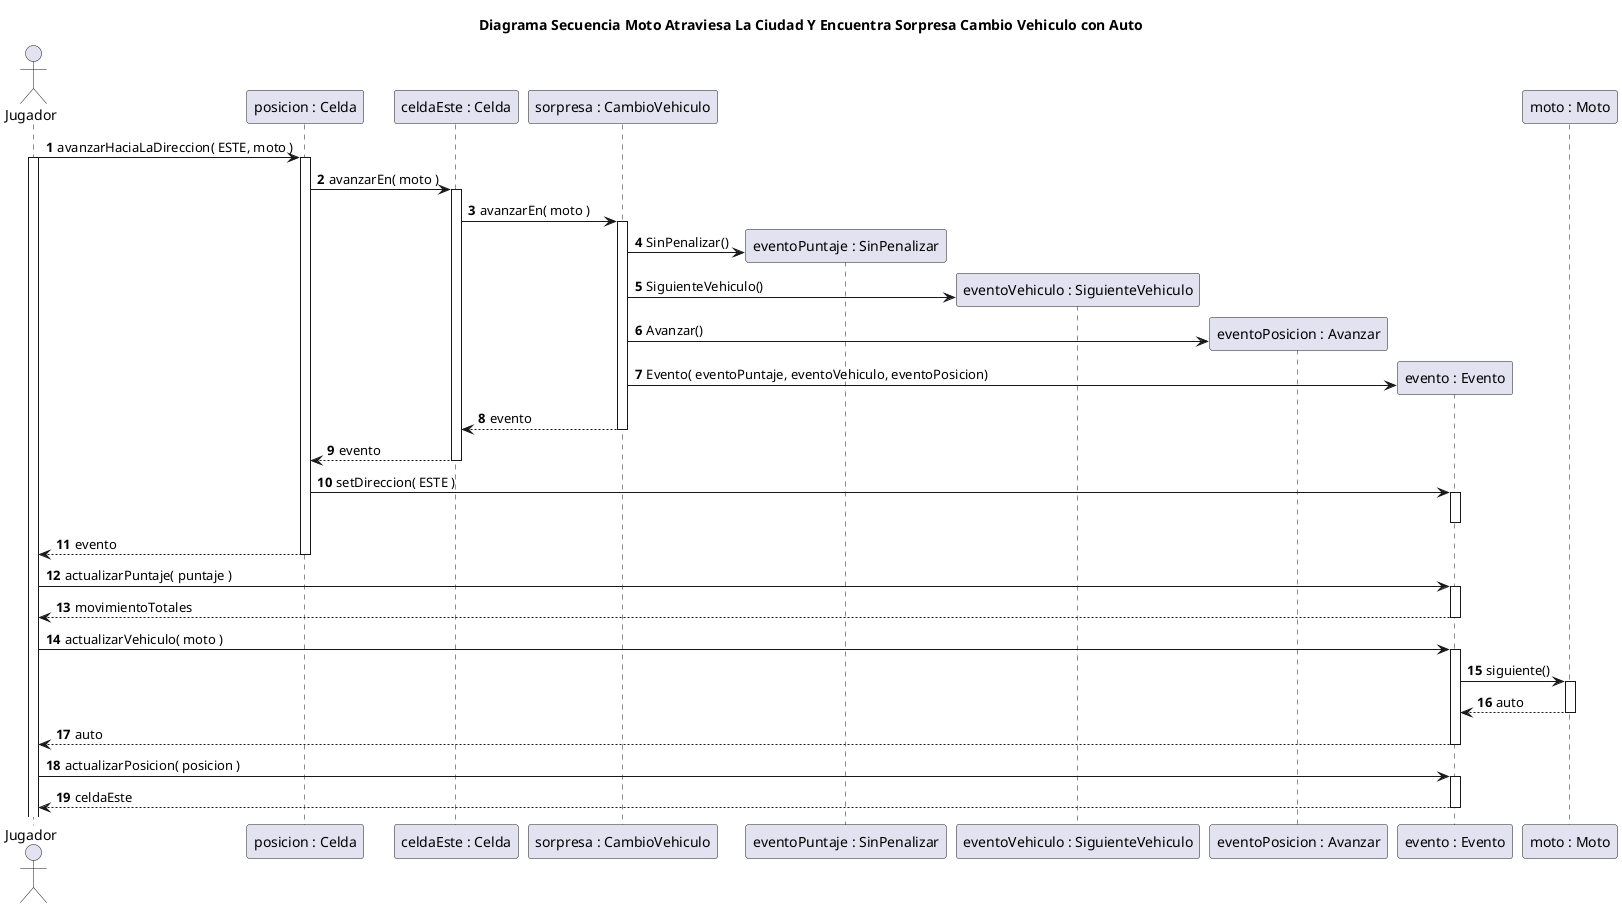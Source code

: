 @startuml
title Diagrama Secuencia Moto Atraviesa La Ciudad Y Encuentra Sorpresa Cambio Vehiculo con Auto

autonumber

actor Jugador

Jugador -> "posicion : Celda"++: avanzarHaciaLaDireccion( ESTE, moto )

activate Jugador
"posicion : Celda" -> "celdaEste : Celda"++: avanzarEn( moto )


"celdaEste : Celda" -> "sorpresa : CambioVehiculo"++: avanzarEn( moto )

create "eventoPuntaje : SinPenalizar"
"sorpresa : CambioVehiculo"-> "eventoPuntaje : SinPenalizar": SinPenalizar()

create "eventoVehiculo : SiguienteVehiculo"
"sorpresa : CambioVehiculo" -> "eventoVehiculo : SiguienteVehiculo": SiguienteVehiculo()

create "eventoPosicion : Avanzar"
"sorpresa : CambioVehiculo"  -> "eventoPosicion : Avanzar": Avanzar()

create "evento : Evento"
"sorpresa : CambioVehiculo"  -> "evento : Evento": Evento( eventoPuntaje, eventoVehiculo, eventoPosicion)

"sorpresa : CambioVehiculo" --> "celdaEste : Celda"--: evento

"celdaEste : Celda" --> "posicion : Celda": evento
deactivate "celdaEste : Celda"

"posicion : Celda" -> "evento : Evento"++: setDireccion( ESTE )
deactivate "evento : Evento"
"posicion : Celda" --> Jugador--: evento


Jugador -> "evento : Evento"++: actualizarPuntaje( puntaje )
Jugador <-- "evento : Evento"--: movimientoTotales

Jugador -> "evento : Evento"++: actualizarVehiculo( moto )
"evento : Evento" -> "moto : Moto"++: siguiente()
 "moto : Moto" --> "evento : Evento"--: auto

Jugador <-- "evento : Evento"--: auto

Jugador -> "evento : Evento"++: actualizarPosicion( posicion )
Jugador <-- "evento : Evento"--: celdaEste

@enduml